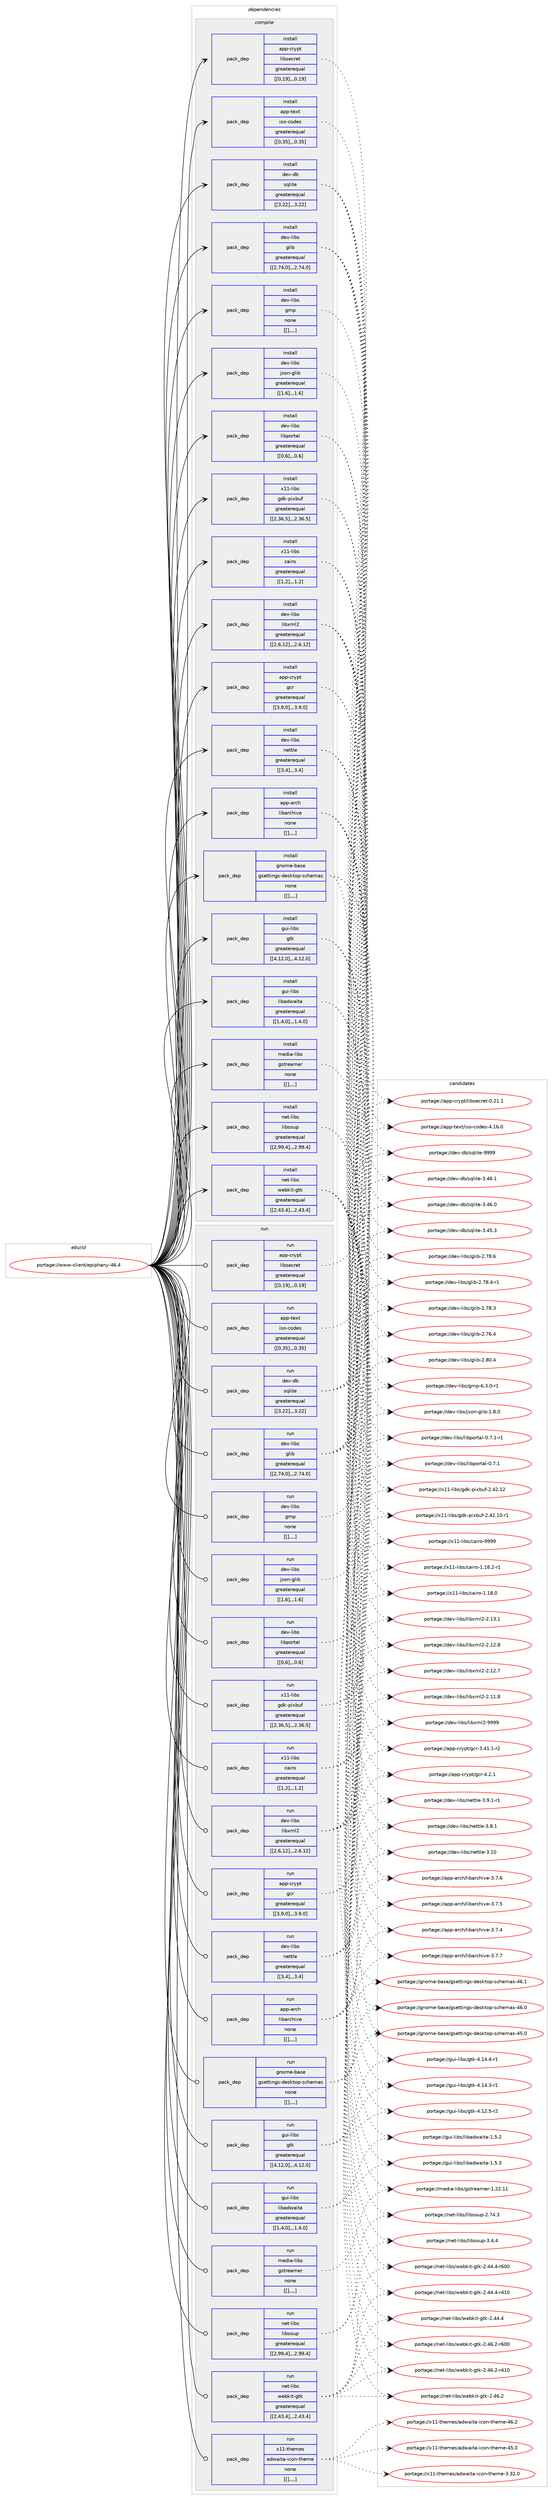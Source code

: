 digraph prolog {

# *************
# Graph options
# *************

newrank=true;
concentrate=true;
compound=true;
graph [rankdir=LR,fontname=Helvetica,fontsize=10,ranksep=1.5];#, ranksep=2.5, nodesep=0.2];
edge  [arrowhead=vee];
node  [fontname=Helvetica,fontsize=10];

# **********
# The ebuild
# **********

subgraph cluster_leftcol {
color=gray;
label=<<i>ebuild</i>>;
id [label="portage://www-client/epiphany-46.4", color=red, width=4, href="../www-client/epiphany-46.4.svg"];
}

# ****************
# The dependencies
# ****************

subgraph cluster_midcol {
color=gray;
label=<<i>dependencies</i>>;
subgraph cluster_compile {
fillcolor="#eeeeee";
style=filled;
label=<<i>compile</i>>;
subgraph pack342302 {
dependency472362 [label=<<TABLE BORDER="0" CELLBORDER="1" CELLSPACING="0" CELLPADDING="4" WIDTH="220"><TR><TD ROWSPAN="6" CELLPADDING="30">pack_dep</TD></TR><TR><TD WIDTH="110">install</TD></TR><TR><TD>app-arch</TD></TR><TR><TD>libarchive</TD></TR><TR><TD>none</TD></TR><TR><TD>[[],,,,]</TD></TR></TABLE>>, shape=none, color=blue];
}
id:e -> dependency472362:w [weight=20,style="solid",arrowhead="vee"];
subgraph pack342355 {
dependency472390 [label=<<TABLE BORDER="0" CELLBORDER="1" CELLSPACING="0" CELLPADDING="4" WIDTH="220"><TR><TD ROWSPAN="6" CELLPADDING="30">pack_dep</TD></TR><TR><TD WIDTH="110">install</TD></TR><TR><TD>app-crypt</TD></TR><TR><TD>gcr</TD></TR><TR><TD>greaterequal</TD></TR><TR><TD>[[3,9,0],,,3.9.0]</TD></TR></TABLE>>, shape=none, color=blue];
}
id:e -> dependency472390:w [weight=20,style="solid",arrowhead="vee"];
subgraph pack342376 {
dependency472412 [label=<<TABLE BORDER="0" CELLBORDER="1" CELLSPACING="0" CELLPADDING="4" WIDTH="220"><TR><TD ROWSPAN="6" CELLPADDING="30">pack_dep</TD></TR><TR><TD WIDTH="110">install</TD></TR><TR><TD>app-crypt</TD></TR><TR><TD>libsecret</TD></TR><TR><TD>greaterequal</TD></TR><TR><TD>[[0,19],,,0.19]</TD></TR></TABLE>>, shape=none, color=blue];
}
id:e -> dependency472412:w [weight=20,style="solid",arrowhead="vee"];
subgraph pack342394 {
dependency472437 [label=<<TABLE BORDER="0" CELLBORDER="1" CELLSPACING="0" CELLPADDING="4" WIDTH="220"><TR><TD ROWSPAN="6" CELLPADDING="30">pack_dep</TD></TR><TR><TD WIDTH="110">install</TD></TR><TR><TD>app-text</TD></TR><TR><TD>iso-codes</TD></TR><TR><TD>greaterequal</TD></TR><TR><TD>[[0,35],,,0.35]</TD></TR></TABLE>>, shape=none, color=blue];
}
id:e -> dependency472437:w [weight=20,style="solid",arrowhead="vee"];
subgraph pack342397 {
dependency472470 [label=<<TABLE BORDER="0" CELLBORDER="1" CELLSPACING="0" CELLPADDING="4" WIDTH="220"><TR><TD ROWSPAN="6" CELLPADDING="30">pack_dep</TD></TR><TR><TD WIDTH="110">install</TD></TR><TR><TD>dev-db</TD></TR><TR><TD>sqlite</TD></TR><TR><TD>greaterequal</TD></TR><TR><TD>[[3,22],,,3.22]</TD></TR></TABLE>>, shape=none, color=blue];
}
id:e -> dependency472470:w [weight=20,style="solid",arrowhead="vee"];
subgraph pack342438 {
dependency472513 [label=<<TABLE BORDER="0" CELLBORDER="1" CELLSPACING="0" CELLPADDING="4" WIDTH="220"><TR><TD ROWSPAN="6" CELLPADDING="30">pack_dep</TD></TR><TR><TD WIDTH="110">install</TD></TR><TR><TD>dev-libs</TD></TR><TR><TD>glib</TD></TR><TR><TD>greaterequal</TD></TR><TR><TD>[[2,74,0],,,2.74.0]</TD></TR></TABLE>>, shape=none, color=blue];
}
id:e -> dependency472513:w [weight=20,style="solid",arrowhead="vee"];
subgraph pack342492 {
dependency472591 [label=<<TABLE BORDER="0" CELLBORDER="1" CELLSPACING="0" CELLPADDING="4" WIDTH="220"><TR><TD ROWSPAN="6" CELLPADDING="30">pack_dep</TD></TR><TR><TD WIDTH="110">install</TD></TR><TR><TD>dev-libs</TD></TR><TR><TD>gmp</TD></TR><TR><TD>none</TD></TR><TR><TD>[[],,,,]</TD></TR></TABLE>>, shape=none, color=blue];
}
id:e -> dependency472591:w [weight=20,style="solid",arrowhead="vee"];
subgraph pack342521 {
dependency472632 [label=<<TABLE BORDER="0" CELLBORDER="1" CELLSPACING="0" CELLPADDING="4" WIDTH="220"><TR><TD ROWSPAN="6" CELLPADDING="30">pack_dep</TD></TR><TR><TD WIDTH="110">install</TD></TR><TR><TD>dev-libs</TD></TR><TR><TD>json-glib</TD></TR><TR><TD>greaterequal</TD></TR><TR><TD>[[1,6],,,1.6]</TD></TR></TABLE>>, shape=none, color=blue];
}
id:e -> dependency472632:w [weight=20,style="solid",arrowhead="vee"];
subgraph pack342598 {
dependency472718 [label=<<TABLE BORDER="0" CELLBORDER="1" CELLSPACING="0" CELLPADDING="4" WIDTH="220"><TR><TD ROWSPAN="6" CELLPADDING="30">pack_dep</TD></TR><TR><TD WIDTH="110">install</TD></TR><TR><TD>dev-libs</TD></TR><TR><TD>libportal</TD></TR><TR><TD>greaterequal</TD></TR><TR><TD>[[0,6],,,0.6]</TD></TR></TABLE>>, shape=none, color=blue];
}
id:e -> dependency472718:w [weight=20,style="solid",arrowhead="vee"];
subgraph pack342601 {
dependency472742 [label=<<TABLE BORDER="0" CELLBORDER="1" CELLSPACING="0" CELLPADDING="4" WIDTH="220"><TR><TD ROWSPAN="6" CELLPADDING="30">pack_dep</TD></TR><TR><TD WIDTH="110">install</TD></TR><TR><TD>dev-libs</TD></TR><TR><TD>libxml2</TD></TR><TR><TD>greaterequal</TD></TR><TR><TD>[[2,6,12],,,2.6.12]</TD></TR></TABLE>>, shape=none, color=blue];
}
id:e -> dependency472742:w [weight=20,style="solid",arrowhead="vee"];
subgraph pack342637 {
dependency472793 [label=<<TABLE BORDER="0" CELLBORDER="1" CELLSPACING="0" CELLPADDING="4" WIDTH="220"><TR><TD ROWSPAN="6" CELLPADDING="30">pack_dep</TD></TR><TR><TD WIDTH="110">install</TD></TR><TR><TD>dev-libs</TD></TR><TR><TD>nettle</TD></TR><TR><TD>greaterequal</TD></TR><TR><TD>[[3,4],,,3.4]</TD></TR></TABLE>>, shape=none, color=blue];
}
id:e -> dependency472793:w [weight=20,style="solid",arrowhead="vee"];
subgraph pack342656 {
dependency472814 [label=<<TABLE BORDER="0" CELLBORDER="1" CELLSPACING="0" CELLPADDING="4" WIDTH="220"><TR><TD ROWSPAN="6" CELLPADDING="30">pack_dep</TD></TR><TR><TD WIDTH="110">install</TD></TR><TR><TD>gnome-base</TD></TR><TR><TD>gsettings-desktop-schemas</TD></TR><TR><TD>none</TD></TR><TR><TD>[[],,,,]</TD></TR></TABLE>>, shape=none, color=blue];
}
id:e -> dependency472814:w [weight=20,style="solid",arrowhead="vee"];
subgraph pack342677 {
dependency472817 [label=<<TABLE BORDER="0" CELLBORDER="1" CELLSPACING="0" CELLPADDING="4" WIDTH="220"><TR><TD ROWSPAN="6" CELLPADDING="30">pack_dep</TD></TR><TR><TD WIDTH="110">install</TD></TR><TR><TD>gui-libs</TD></TR><TR><TD>gtk</TD></TR><TR><TD>greaterequal</TD></TR><TR><TD>[[4,12,0],,,4.12.0]</TD></TR></TABLE>>, shape=none, color=blue];
}
id:e -> dependency472817:w [weight=20,style="solid",arrowhead="vee"];
subgraph pack342740 {
dependency472963 [label=<<TABLE BORDER="0" CELLBORDER="1" CELLSPACING="0" CELLPADDING="4" WIDTH="220"><TR><TD ROWSPAN="6" CELLPADDING="30">pack_dep</TD></TR><TR><TD WIDTH="110">install</TD></TR><TR><TD>gui-libs</TD></TR><TR><TD>libadwaita</TD></TR><TR><TD>greaterequal</TD></TR><TR><TD>[[1,4,0],,,1.4.0]</TD></TR></TABLE>>, shape=none, color=blue];
}
id:e -> dependency472963:w [weight=20,style="solid",arrowhead="vee"];
subgraph pack342780 {
dependency473015 [label=<<TABLE BORDER="0" CELLBORDER="1" CELLSPACING="0" CELLPADDING="4" WIDTH="220"><TR><TD ROWSPAN="6" CELLPADDING="30">pack_dep</TD></TR><TR><TD WIDTH="110">install</TD></TR><TR><TD>media-libs</TD></TR><TR><TD>gstreamer</TD></TR><TR><TD>none</TD></TR><TR><TD>[[],,,,]</TD></TR></TABLE>>, shape=none, color=blue];
}
id:e -> dependency473015:w [weight=20,style="solid",arrowhead="vee"];
subgraph pack342814 {
dependency473041 [label=<<TABLE BORDER="0" CELLBORDER="1" CELLSPACING="0" CELLPADDING="4" WIDTH="220"><TR><TD ROWSPAN="6" CELLPADDING="30">pack_dep</TD></TR><TR><TD WIDTH="110">install</TD></TR><TR><TD>net-libs</TD></TR><TR><TD>libsoup</TD></TR><TR><TD>greaterequal</TD></TR><TR><TD>[[2,99,4],,,2.99.4]</TD></TR></TABLE>>, shape=none, color=blue];
}
id:e -> dependency473041:w [weight=20,style="solid",arrowhead="vee"];
subgraph pack342818 {
dependency473046 [label=<<TABLE BORDER="0" CELLBORDER="1" CELLSPACING="0" CELLPADDING="4" WIDTH="220"><TR><TD ROWSPAN="6" CELLPADDING="30">pack_dep</TD></TR><TR><TD WIDTH="110">install</TD></TR><TR><TD>net-libs</TD></TR><TR><TD>webkit-gtk</TD></TR><TR><TD>greaterequal</TD></TR><TR><TD>[[2,43,4],,,2.43.4]</TD></TR></TABLE>>, shape=none, color=blue];
}
id:e -> dependency473046:w [weight=20,style="solid",arrowhead="vee"];
subgraph pack342820 {
dependency473069 [label=<<TABLE BORDER="0" CELLBORDER="1" CELLSPACING="0" CELLPADDING="4" WIDTH="220"><TR><TD ROWSPAN="6" CELLPADDING="30">pack_dep</TD></TR><TR><TD WIDTH="110">install</TD></TR><TR><TD>x11-libs</TD></TR><TR><TD>cairo</TD></TR><TR><TD>greaterequal</TD></TR><TR><TD>[[1,2],,,1.2]</TD></TR></TABLE>>, shape=none, color=blue];
}
id:e -> dependency473069:w [weight=20,style="solid",arrowhead="vee"];
subgraph pack342839 {
dependency473164 [label=<<TABLE BORDER="0" CELLBORDER="1" CELLSPACING="0" CELLPADDING="4" WIDTH="220"><TR><TD ROWSPAN="6" CELLPADDING="30">pack_dep</TD></TR><TR><TD WIDTH="110">install</TD></TR><TR><TD>x11-libs</TD></TR><TR><TD>gdk-pixbuf</TD></TR><TR><TD>greaterequal</TD></TR><TR><TD>[[2,36,5],,,2.36.5]</TD></TR></TABLE>>, shape=none, color=blue];
}
id:e -> dependency473164:w [weight=20,style="solid",arrowhead="vee"];
}
subgraph cluster_compileandrun {
fillcolor="#eeeeee";
style=filled;
label=<<i>compile and run</i>>;
}
subgraph cluster_run {
fillcolor="#eeeeee";
style=filled;
label=<<i>run</i>>;
subgraph pack342935 {
dependency473218 [label=<<TABLE BORDER="0" CELLBORDER="1" CELLSPACING="0" CELLPADDING="4" WIDTH="220"><TR><TD ROWSPAN="6" CELLPADDING="30">pack_dep</TD></TR><TR><TD WIDTH="110">run</TD></TR><TR><TD>app-arch</TD></TR><TR><TD>libarchive</TD></TR><TR><TD>none</TD></TR><TR><TD>[[],,,,]</TD></TR></TABLE>>, shape=none, color=blue];
}
id:e -> dependency473218:w [weight=20,style="solid",arrowhead="odot"];
subgraph pack342958 {
dependency473335 [label=<<TABLE BORDER="0" CELLBORDER="1" CELLSPACING="0" CELLPADDING="4" WIDTH="220"><TR><TD ROWSPAN="6" CELLPADDING="30">pack_dep</TD></TR><TR><TD WIDTH="110">run</TD></TR><TR><TD>app-crypt</TD></TR><TR><TD>gcr</TD></TR><TR><TD>greaterequal</TD></TR><TR><TD>[[3,9,0],,,3.9.0]</TD></TR></TABLE>>, shape=none, color=blue];
}
id:e -> dependency473335:w [weight=20,style="solid",arrowhead="odot"];
subgraph pack343046 {
dependency473385 [label=<<TABLE BORDER="0" CELLBORDER="1" CELLSPACING="0" CELLPADDING="4" WIDTH="220"><TR><TD ROWSPAN="6" CELLPADDING="30">pack_dep</TD></TR><TR><TD WIDTH="110">run</TD></TR><TR><TD>app-crypt</TD></TR><TR><TD>libsecret</TD></TR><TR><TD>greaterequal</TD></TR><TR><TD>[[0,19],,,0.19]</TD></TR></TABLE>>, shape=none, color=blue];
}
id:e -> dependency473385:w [weight=20,style="solid",arrowhead="odot"];
subgraph pack343064 {
dependency473428 [label=<<TABLE BORDER="0" CELLBORDER="1" CELLSPACING="0" CELLPADDING="4" WIDTH="220"><TR><TD ROWSPAN="6" CELLPADDING="30">pack_dep</TD></TR><TR><TD WIDTH="110">run</TD></TR><TR><TD>app-text</TD></TR><TR><TD>iso-codes</TD></TR><TR><TD>greaterequal</TD></TR><TR><TD>[[0,35],,,0.35]</TD></TR></TABLE>>, shape=none, color=blue];
}
id:e -> dependency473428:w [weight=20,style="solid",arrowhead="odot"];
subgraph pack343102 {
dependency473452 [label=<<TABLE BORDER="0" CELLBORDER="1" CELLSPACING="0" CELLPADDING="4" WIDTH="220"><TR><TD ROWSPAN="6" CELLPADDING="30">pack_dep</TD></TR><TR><TD WIDTH="110">run</TD></TR><TR><TD>dev-db</TD></TR><TR><TD>sqlite</TD></TR><TR><TD>greaterequal</TD></TR><TR><TD>[[3,22],,,3.22]</TD></TR></TABLE>>, shape=none, color=blue];
}
id:e -> dependency473452:w [weight=20,style="solid",arrowhead="odot"];
subgraph pack343117 {
dependency473481 [label=<<TABLE BORDER="0" CELLBORDER="1" CELLSPACING="0" CELLPADDING="4" WIDTH="220"><TR><TD ROWSPAN="6" CELLPADDING="30">pack_dep</TD></TR><TR><TD WIDTH="110">run</TD></TR><TR><TD>dev-libs</TD></TR><TR><TD>glib</TD></TR><TR><TD>greaterequal</TD></TR><TR><TD>[[2,74,0],,,2.74.0]</TD></TR></TABLE>>, shape=none, color=blue];
}
id:e -> dependency473481:w [weight=20,style="solid",arrowhead="odot"];
subgraph pack343139 {
dependency473529 [label=<<TABLE BORDER="0" CELLBORDER="1" CELLSPACING="0" CELLPADDING="4" WIDTH="220"><TR><TD ROWSPAN="6" CELLPADDING="30">pack_dep</TD></TR><TR><TD WIDTH="110">run</TD></TR><TR><TD>dev-libs</TD></TR><TR><TD>gmp</TD></TR><TR><TD>none</TD></TR><TR><TD>[[],,,,]</TD></TR></TABLE>>, shape=none, color=blue];
}
id:e -> dependency473529:w [weight=20,style="solid",arrowhead="odot"];
subgraph pack343173 {
dependency473570 [label=<<TABLE BORDER="0" CELLBORDER="1" CELLSPACING="0" CELLPADDING="4" WIDTH="220"><TR><TD ROWSPAN="6" CELLPADDING="30">pack_dep</TD></TR><TR><TD WIDTH="110">run</TD></TR><TR><TD>dev-libs</TD></TR><TR><TD>json-glib</TD></TR><TR><TD>greaterequal</TD></TR><TR><TD>[[1,6],,,1.6]</TD></TR></TABLE>>, shape=none, color=blue];
}
id:e -> dependency473570:w [weight=20,style="solid",arrowhead="odot"];
subgraph pack343196 {
dependency473577 [label=<<TABLE BORDER="0" CELLBORDER="1" CELLSPACING="0" CELLPADDING="4" WIDTH="220"><TR><TD ROWSPAN="6" CELLPADDING="30">pack_dep</TD></TR><TR><TD WIDTH="110">run</TD></TR><TR><TD>dev-libs</TD></TR><TR><TD>libportal</TD></TR><TR><TD>greaterequal</TD></TR><TR><TD>[[0,6],,,0.6]</TD></TR></TABLE>>, shape=none, color=blue];
}
id:e -> dependency473577:w [weight=20,style="solid",arrowhead="odot"];
subgraph pack343214 {
dependency473640 [label=<<TABLE BORDER="0" CELLBORDER="1" CELLSPACING="0" CELLPADDING="4" WIDTH="220"><TR><TD ROWSPAN="6" CELLPADDING="30">pack_dep</TD></TR><TR><TD WIDTH="110">run</TD></TR><TR><TD>dev-libs</TD></TR><TR><TD>libxml2</TD></TR><TR><TD>greaterequal</TD></TR><TR><TD>[[2,6,12],,,2.6.12]</TD></TR></TABLE>>, shape=none, color=blue];
}
id:e -> dependency473640:w [weight=20,style="solid",arrowhead="odot"];
subgraph pack343251 {
dependency473697 [label=<<TABLE BORDER="0" CELLBORDER="1" CELLSPACING="0" CELLPADDING="4" WIDTH="220"><TR><TD ROWSPAN="6" CELLPADDING="30">pack_dep</TD></TR><TR><TD WIDTH="110">run</TD></TR><TR><TD>dev-libs</TD></TR><TR><TD>nettle</TD></TR><TR><TD>greaterequal</TD></TR><TR><TD>[[3,4],,,3.4]</TD></TR></TABLE>>, shape=none, color=blue];
}
id:e -> dependency473697:w [weight=20,style="solid",arrowhead="odot"];
subgraph pack343297 {
dependency473759 [label=<<TABLE BORDER="0" CELLBORDER="1" CELLSPACING="0" CELLPADDING="4" WIDTH="220"><TR><TD ROWSPAN="6" CELLPADDING="30">pack_dep</TD></TR><TR><TD WIDTH="110">run</TD></TR><TR><TD>gnome-base</TD></TR><TR><TD>gsettings-desktop-schemas</TD></TR><TR><TD>none</TD></TR><TR><TD>[[],,,,]</TD></TR></TABLE>>, shape=none, color=blue];
}
id:e -> dependency473759:w [weight=20,style="solid",arrowhead="odot"];
subgraph pack343344 {
dependency473783 [label=<<TABLE BORDER="0" CELLBORDER="1" CELLSPACING="0" CELLPADDING="4" WIDTH="220"><TR><TD ROWSPAN="6" CELLPADDING="30">pack_dep</TD></TR><TR><TD WIDTH="110">run</TD></TR><TR><TD>gui-libs</TD></TR><TR><TD>gtk</TD></TR><TR><TD>greaterequal</TD></TR><TR><TD>[[4,12,0],,,4.12.0]</TD></TR></TABLE>>, shape=none, color=blue];
}
id:e -> dependency473783:w [weight=20,style="solid",arrowhead="odot"];
subgraph pack343392 {
dependency473855 [label=<<TABLE BORDER="0" CELLBORDER="1" CELLSPACING="0" CELLPADDING="4" WIDTH="220"><TR><TD ROWSPAN="6" CELLPADDING="30">pack_dep</TD></TR><TR><TD WIDTH="110">run</TD></TR><TR><TD>gui-libs</TD></TR><TR><TD>libadwaita</TD></TR><TR><TD>greaterequal</TD></TR><TR><TD>[[1,4,0],,,1.4.0]</TD></TR></TABLE>>, shape=none, color=blue];
}
id:e -> dependency473855:w [weight=20,style="solid",arrowhead="odot"];
subgraph pack343502 {
dependency474004 [label=<<TABLE BORDER="0" CELLBORDER="1" CELLSPACING="0" CELLPADDING="4" WIDTH="220"><TR><TD ROWSPAN="6" CELLPADDING="30">pack_dep</TD></TR><TR><TD WIDTH="110">run</TD></TR><TR><TD>media-libs</TD></TR><TR><TD>gstreamer</TD></TR><TR><TD>none</TD></TR><TR><TD>[[],,,,]</TD></TR></TABLE>>, shape=none, color=blue];
}
id:e -> dependency474004:w [weight=20,style="solid",arrowhead="odot"];
subgraph pack343533 {
dependency474028 [label=<<TABLE BORDER="0" CELLBORDER="1" CELLSPACING="0" CELLPADDING="4" WIDTH="220"><TR><TD ROWSPAN="6" CELLPADDING="30">pack_dep</TD></TR><TR><TD WIDTH="110">run</TD></TR><TR><TD>net-libs</TD></TR><TR><TD>libsoup</TD></TR><TR><TD>greaterequal</TD></TR><TR><TD>[[2,99,4],,,2.99.4]</TD></TR></TABLE>>, shape=none, color=blue];
}
id:e -> dependency474028:w [weight=20,style="solid",arrowhead="odot"];
subgraph pack343553 {
dependency474093 [label=<<TABLE BORDER="0" CELLBORDER="1" CELLSPACING="0" CELLPADDING="4" WIDTH="220"><TR><TD ROWSPAN="6" CELLPADDING="30">pack_dep</TD></TR><TR><TD WIDTH="110">run</TD></TR><TR><TD>net-libs</TD></TR><TR><TD>webkit-gtk</TD></TR><TR><TD>greaterequal</TD></TR><TR><TD>[[2,43,4],,,2.43.4]</TD></TR></TABLE>>, shape=none, color=blue];
}
id:e -> dependency474093:w [weight=20,style="solid",arrowhead="odot"];
subgraph pack343619 {
dependency474177 [label=<<TABLE BORDER="0" CELLBORDER="1" CELLSPACING="0" CELLPADDING="4" WIDTH="220"><TR><TD ROWSPAN="6" CELLPADDING="30">pack_dep</TD></TR><TR><TD WIDTH="110">run</TD></TR><TR><TD>x11-libs</TD></TR><TR><TD>cairo</TD></TR><TR><TD>greaterequal</TD></TR><TR><TD>[[1,2],,,1.2]</TD></TR></TABLE>>, shape=none, color=blue];
}
id:e -> dependency474177:w [weight=20,style="solid",arrowhead="odot"];
subgraph pack343654 {
dependency474224 [label=<<TABLE BORDER="0" CELLBORDER="1" CELLSPACING="0" CELLPADDING="4" WIDTH="220"><TR><TD ROWSPAN="6" CELLPADDING="30">pack_dep</TD></TR><TR><TD WIDTH="110">run</TD></TR><TR><TD>x11-libs</TD></TR><TR><TD>gdk-pixbuf</TD></TR><TR><TD>greaterequal</TD></TR><TR><TD>[[2,36,5],,,2.36.5]</TD></TR></TABLE>>, shape=none, color=blue];
}
id:e -> dependency474224:w [weight=20,style="solid",arrowhead="odot"];
subgraph pack343675 {
dependency474308 [label=<<TABLE BORDER="0" CELLBORDER="1" CELLSPACING="0" CELLPADDING="4" WIDTH="220"><TR><TD ROWSPAN="6" CELLPADDING="30">pack_dep</TD></TR><TR><TD WIDTH="110">run</TD></TR><TR><TD>x11-themes</TD></TR><TR><TD>adwaita-icon-theme</TD></TR><TR><TD>none</TD></TR><TR><TD>[[],,,,]</TD></TR></TABLE>>, shape=none, color=blue];
}
id:e -> dependency474308:w [weight=20,style="solid",arrowhead="odot"];
}
}

# **************
# The candidates
# **************

subgraph cluster_choices {
rank=same;
color=gray;
label=<<i>candidates</i>>;

subgraph choice342570 {
color=black;
nodesep=1;
choice9711211245971149910447108105989711499104105118101455146554655 [label="portage://app-arch/libarchive-3.7.7", color=red, width=4,href="../app-arch/libarchive-3.7.7.svg"];
choice9711211245971149910447108105989711499104105118101455146554654 [label="portage://app-arch/libarchive-3.7.6", color=red, width=4,href="../app-arch/libarchive-3.7.6.svg"];
choice9711211245971149910447108105989711499104105118101455146554653 [label="portage://app-arch/libarchive-3.7.5", color=red, width=4,href="../app-arch/libarchive-3.7.5.svg"];
choice9711211245971149910447108105989711499104105118101455146554652 [label="portage://app-arch/libarchive-3.7.4", color=red, width=4,href="../app-arch/libarchive-3.7.4.svg"];
dependency472362:e -> choice9711211245971149910447108105989711499104105118101455146554655:w [style=dotted,weight="100"];
dependency472362:e -> choice9711211245971149910447108105989711499104105118101455146554654:w [style=dotted,weight="100"];
dependency472362:e -> choice9711211245971149910447108105989711499104105118101455146554653:w [style=dotted,weight="100"];
dependency472362:e -> choice9711211245971149910447108105989711499104105118101455146554652:w [style=dotted,weight="100"];
}
subgraph choice342576 {
color=black;
nodesep=1;
choice9711211245991141211121164710399114455246504649 [label="portage://app-crypt/gcr-4.2.1", color=red, width=4,href="../app-crypt/gcr-4.2.1.svg"];
choice9711211245991141211121164710399114455146524946494511450 [label="portage://app-crypt/gcr-3.41.1-r2", color=red, width=4,href="../app-crypt/gcr-3.41.1-r2.svg"];
dependency472390:e -> choice9711211245991141211121164710399114455246504649:w [style=dotted,weight="100"];
dependency472390:e -> choice9711211245991141211121164710399114455146524946494511450:w [style=dotted,weight="100"];
}
subgraph choice342578 {
color=black;
nodesep=1;
choice97112112459911412111211647108105981151019911410111645484650494649 [label="portage://app-crypt/libsecret-0.21.1", color=red, width=4,href="../app-crypt/libsecret-0.21.1.svg"];
dependency472412:e -> choice97112112459911412111211647108105981151019911410111645484650494649:w [style=dotted,weight="100"];
}
subgraph choice342579 {
color=black;
nodesep=1;
choice971121124511610112011647105115111459911110010111545524649544648 [label="portage://app-text/iso-codes-4.16.0", color=red, width=4,href="../app-text/iso-codes-4.16.0.svg"];
dependency472437:e -> choice971121124511610112011647105115111459911110010111545524649544648:w [style=dotted,weight="100"];
}
subgraph choice342590 {
color=black;
nodesep=1;
choice1001011184510098471151131081051161014557575757 [label="portage://dev-db/sqlite-9999", color=red, width=4,href="../dev-db/sqlite-9999.svg"];
choice10010111845100984711511310810511610145514652544649 [label="portage://dev-db/sqlite-3.46.1", color=red, width=4,href="../dev-db/sqlite-3.46.1.svg"];
choice10010111845100984711511310810511610145514652544648 [label="portage://dev-db/sqlite-3.46.0", color=red, width=4,href="../dev-db/sqlite-3.46.0.svg"];
choice10010111845100984711511310810511610145514652534651 [label="portage://dev-db/sqlite-3.45.3", color=red, width=4,href="../dev-db/sqlite-3.45.3.svg"];
dependency472470:e -> choice1001011184510098471151131081051161014557575757:w [style=dotted,weight="100"];
dependency472470:e -> choice10010111845100984711511310810511610145514652544649:w [style=dotted,weight="100"];
dependency472470:e -> choice10010111845100984711511310810511610145514652544648:w [style=dotted,weight="100"];
dependency472470:e -> choice10010111845100984711511310810511610145514652534651:w [style=dotted,weight="100"];
}
subgraph choice342601 {
color=black;
nodesep=1;
choice1001011184510810598115471031081059845504656484652 [label="portage://dev-libs/glib-2.80.4", color=red, width=4,href="../dev-libs/glib-2.80.4.svg"];
choice1001011184510810598115471031081059845504655564654 [label="portage://dev-libs/glib-2.78.6", color=red, width=4,href="../dev-libs/glib-2.78.6.svg"];
choice10010111845108105981154710310810598455046555646524511449 [label="portage://dev-libs/glib-2.78.4-r1", color=red, width=4,href="../dev-libs/glib-2.78.4-r1.svg"];
choice1001011184510810598115471031081059845504655564651 [label="portage://dev-libs/glib-2.78.3", color=red, width=4,href="../dev-libs/glib-2.78.3.svg"];
choice1001011184510810598115471031081059845504655544652 [label="portage://dev-libs/glib-2.76.4", color=red, width=4,href="../dev-libs/glib-2.76.4.svg"];
dependency472513:e -> choice1001011184510810598115471031081059845504656484652:w [style=dotted,weight="100"];
dependency472513:e -> choice1001011184510810598115471031081059845504655564654:w [style=dotted,weight="100"];
dependency472513:e -> choice10010111845108105981154710310810598455046555646524511449:w [style=dotted,weight="100"];
dependency472513:e -> choice1001011184510810598115471031081059845504655564651:w [style=dotted,weight="100"];
dependency472513:e -> choice1001011184510810598115471031081059845504655544652:w [style=dotted,weight="100"];
}
subgraph choice342659 {
color=black;
nodesep=1;
choice1001011184510810598115471031091124554465146484511449 [label="portage://dev-libs/gmp-6.3.0-r1", color=red, width=4,href="../dev-libs/gmp-6.3.0-r1.svg"];
dependency472591:e -> choice1001011184510810598115471031091124554465146484511449:w [style=dotted,weight="100"];
}
subgraph choice342661 {
color=black;
nodesep=1;
choice1001011184510810598115471061151111104510310810598454946564648 [label="portage://dev-libs/json-glib-1.8.0", color=red, width=4,href="../dev-libs/json-glib-1.8.0.svg"];
dependency472632:e -> choice1001011184510810598115471061151111104510310810598454946564648:w [style=dotted,weight="100"];
}
subgraph choice342662 {
color=black;
nodesep=1;
choice10010111845108105981154710810598112111114116971084548465546494511449 [label="portage://dev-libs/libportal-0.7.1-r1", color=red, width=4,href="../dev-libs/libportal-0.7.1-r1.svg"];
choice1001011184510810598115471081059811211111411697108454846554649 [label="portage://dev-libs/libportal-0.7.1", color=red, width=4,href="../dev-libs/libportal-0.7.1.svg"];
dependency472718:e -> choice10010111845108105981154710810598112111114116971084548465546494511449:w [style=dotted,weight="100"];
dependency472718:e -> choice1001011184510810598115471081059811211111411697108454846554649:w [style=dotted,weight="100"];
}
subgraph choice342664 {
color=black;
nodesep=1;
choice10010111845108105981154710810598120109108504557575757 [label="portage://dev-libs/libxml2-9999", color=red, width=4,href="../dev-libs/libxml2-9999.svg"];
choice100101118451081059811547108105981201091085045504649514649 [label="portage://dev-libs/libxml2-2.13.1", color=red, width=4,href="../dev-libs/libxml2-2.13.1.svg"];
choice100101118451081059811547108105981201091085045504649504656 [label="portage://dev-libs/libxml2-2.12.8", color=red, width=4,href="../dev-libs/libxml2-2.12.8.svg"];
choice100101118451081059811547108105981201091085045504649504655 [label="portage://dev-libs/libxml2-2.12.7", color=red, width=4,href="../dev-libs/libxml2-2.12.7.svg"];
choice100101118451081059811547108105981201091085045504649494656 [label="portage://dev-libs/libxml2-2.11.8", color=red, width=4,href="../dev-libs/libxml2-2.11.8.svg"];
dependency472742:e -> choice10010111845108105981154710810598120109108504557575757:w [style=dotted,weight="100"];
dependency472742:e -> choice100101118451081059811547108105981201091085045504649514649:w [style=dotted,weight="100"];
dependency472742:e -> choice100101118451081059811547108105981201091085045504649504656:w [style=dotted,weight="100"];
dependency472742:e -> choice100101118451081059811547108105981201091085045504649504655:w [style=dotted,weight="100"];
dependency472742:e -> choice100101118451081059811547108105981201091085045504649494656:w [style=dotted,weight="100"];
}
subgraph choice342670 {
color=black;
nodesep=1;
choice1001011184510810598115471101011161161081014551464948 [label="portage://dev-libs/nettle-3.10", color=red, width=4,href="../dev-libs/nettle-3.10.svg"];
choice1001011184510810598115471101011161161081014551465746494511449 [label="portage://dev-libs/nettle-3.9.1-r1", color=red, width=4,href="../dev-libs/nettle-3.9.1-r1.svg"];
choice100101118451081059811547110101116116108101455146564649 [label="portage://dev-libs/nettle-3.8.1", color=red, width=4,href="../dev-libs/nettle-3.8.1.svg"];
dependency472793:e -> choice1001011184510810598115471101011161161081014551464948:w [style=dotted,weight="100"];
dependency472793:e -> choice1001011184510810598115471101011161161081014551465746494511449:w [style=dotted,weight="100"];
dependency472793:e -> choice100101118451081059811547110101116116108101455146564649:w [style=dotted,weight="100"];
}
subgraph choice342700 {
color=black;
nodesep=1;
choice10311011110910145989711510147103115101116116105110103115451001011151071161111124511599104101109971154552544649 [label="portage://gnome-base/gsettings-desktop-schemas-46.1", color=red, width=4,href="../gnome-base/gsettings-desktop-schemas-46.1.svg"];
choice10311011110910145989711510147103115101116116105110103115451001011151071161111124511599104101109971154552544648 [label="portage://gnome-base/gsettings-desktop-schemas-46.0", color=red, width=4,href="../gnome-base/gsettings-desktop-schemas-46.0.svg"];
choice10311011110910145989711510147103115101116116105110103115451001011151071161111124511599104101109971154552534648 [label="portage://gnome-base/gsettings-desktop-schemas-45.0", color=red, width=4,href="../gnome-base/gsettings-desktop-schemas-45.0.svg"];
dependency472814:e -> choice10311011110910145989711510147103115101116116105110103115451001011151071161111124511599104101109971154552544649:w [style=dotted,weight="100"];
dependency472814:e -> choice10311011110910145989711510147103115101116116105110103115451001011151071161111124511599104101109971154552544648:w [style=dotted,weight="100"];
dependency472814:e -> choice10311011110910145989711510147103115101116116105110103115451001011151071161111124511599104101109971154552534648:w [style=dotted,weight="100"];
}
subgraph choice342737 {
color=black;
nodesep=1;
choice103117105451081059811547103116107455246495246524511449 [label="portage://gui-libs/gtk-4.14.4-r1", color=red, width=4,href="../gui-libs/gtk-4.14.4-r1.svg"];
choice103117105451081059811547103116107455246495246514511449 [label="portage://gui-libs/gtk-4.14.3-r1", color=red, width=4,href="../gui-libs/gtk-4.14.3-r1.svg"];
choice103117105451081059811547103116107455246495046534511450 [label="portage://gui-libs/gtk-4.12.5-r2", color=red, width=4,href="../gui-libs/gtk-4.12.5-r2.svg"];
dependency472817:e -> choice103117105451081059811547103116107455246495246524511449:w [style=dotted,weight="100"];
dependency472817:e -> choice103117105451081059811547103116107455246495246514511449:w [style=dotted,weight="100"];
dependency472817:e -> choice103117105451081059811547103116107455246495046534511450:w [style=dotted,weight="100"];
}
subgraph choice342758 {
color=black;
nodesep=1;
choice10311710545108105981154710810598971001199710511697454946534651 [label="portage://gui-libs/libadwaita-1.5.3", color=red, width=4,href="../gui-libs/libadwaita-1.5.3.svg"];
choice10311710545108105981154710810598971001199710511697454946534650 [label="portage://gui-libs/libadwaita-1.5.2", color=red, width=4,href="../gui-libs/libadwaita-1.5.2.svg"];
dependency472963:e -> choice10311710545108105981154710810598971001199710511697454946534651:w [style=dotted,weight="100"];
dependency472963:e -> choice10311710545108105981154710810598971001199710511697454946534650:w [style=dotted,weight="100"];
}
subgraph choice342773 {
color=black;
nodesep=1;
choice10910110010597451081059811547103115116114101971091011144549465050464949 [label="portage://media-libs/gstreamer-1.22.11", color=red, width=4,href="../media-libs/gstreamer-1.22.11.svg"];
dependency473015:e -> choice10910110010597451081059811547103115116114101971091011144549465050464949:w [style=dotted,weight="100"];
}
subgraph choice342785 {
color=black;
nodesep=1;
choice11010111645108105981154710810598115111117112455146524652 [label="portage://net-libs/libsoup-3.4.4", color=red, width=4,href="../net-libs/libsoup-3.4.4.svg"];
choice1101011164510810598115471081059811511111711245504655524651 [label="portage://net-libs/libsoup-2.74.3", color=red, width=4,href="../net-libs/libsoup-2.74.3.svg"];
dependency473041:e -> choice11010111645108105981154710810598115111117112455146524652:w [style=dotted,weight="100"];
dependency473041:e -> choice1101011164510810598115471081059811511111711245504655524651:w [style=dotted,weight="100"];
}
subgraph choice342788 {
color=black;
nodesep=1;
choice11010111645108105981154711910198107105116451031161074550465254465045114544848 [label="portage://net-libs/webkit-gtk-2.46.2-r600", color=red, width=4,href="../net-libs/webkit-gtk-2.46.2-r600.svg"];
choice11010111645108105981154711910198107105116451031161074550465254465045114524948 [label="portage://net-libs/webkit-gtk-2.46.2-r410", color=red, width=4,href="../net-libs/webkit-gtk-2.46.2-r410.svg"];
choice110101116451081059811547119101981071051164510311610745504652544650 [label="portage://net-libs/webkit-gtk-2.46.2", color=red, width=4,href="../net-libs/webkit-gtk-2.46.2.svg"];
choice11010111645108105981154711910198107105116451031161074550465252465245114544848 [label="portage://net-libs/webkit-gtk-2.44.4-r600", color=red, width=4,href="../net-libs/webkit-gtk-2.44.4-r600.svg"];
choice11010111645108105981154711910198107105116451031161074550465252465245114524948 [label="portage://net-libs/webkit-gtk-2.44.4-r410", color=red, width=4,href="../net-libs/webkit-gtk-2.44.4-r410.svg"];
choice110101116451081059811547119101981071051164510311610745504652524652 [label="portage://net-libs/webkit-gtk-2.44.4", color=red, width=4,href="../net-libs/webkit-gtk-2.44.4.svg"];
dependency473046:e -> choice11010111645108105981154711910198107105116451031161074550465254465045114544848:w [style=dotted,weight="100"];
dependency473046:e -> choice11010111645108105981154711910198107105116451031161074550465254465045114524948:w [style=dotted,weight="100"];
dependency473046:e -> choice110101116451081059811547119101981071051164510311610745504652544650:w [style=dotted,weight="100"];
dependency473046:e -> choice11010111645108105981154711910198107105116451031161074550465252465245114544848:w [style=dotted,weight="100"];
dependency473046:e -> choice11010111645108105981154711910198107105116451031161074550465252465245114524948:w [style=dotted,weight="100"];
dependency473046:e -> choice110101116451081059811547119101981071051164510311610745504652524652:w [style=dotted,weight="100"];
}
subgraph choice342824 {
color=black;
nodesep=1;
choice120494945108105981154799971051141114557575757 [label="portage://x11-libs/cairo-9999", color=red, width=4,href="../x11-libs/cairo-9999.svg"];
choice12049494510810598115479997105114111454946495646504511449 [label="portage://x11-libs/cairo-1.18.2-r1", color=red, width=4,href="../x11-libs/cairo-1.18.2-r1.svg"];
choice1204949451081059811547999710511411145494649564648 [label="portage://x11-libs/cairo-1.18.0", color=red, width=4,href="../x11-libs/cairo-1.18.0.svg"];
dependency473069:e -> choice120494945108105981154799971051141114557575757:w [style=dotted,weight="100"];
dependency473069:e -> choice12049494510810598115479997105114111454946495646504511449:w [style=dotted,weight="100"];
dependency473069:e -> choice1204949451081059811547999710511411145494649564648:w [style=dotted,weight="100"];
}
subgraph choice342840 {
color=black;
nodesep=1;
choice120494945108105981154710310010745112105120981171024550465250464950 [label="portage://x11-libs/gdk-pixbuf-2.42.12", color=red, width=4,href="../x11-libs/gdk-pixbuf-2.42.12.svg"];
choice1204949451081059811547103100107451121051209811710245504652504649484511449 [label="portage://x11-libs/gdk-pixbuf-2.42.10-r1", color=red, width=4,href="../x11-libs/gdk-pixbuf-2.42.10-r1.svg"];
dependency473164:e -> choice120494945108105981154710310010745112105120981171024550465250464950:w [style=dotted,weight="100"];
dependency473164:e -> choice1204949451081059811547103100107451121051209811710245504652504649484511449:w [style=dotted,weight="100"];
}
subgraph choice342846 {
color=black;
nodesep=1;
choice9711211245971149910447108105989711499104105118101455146554655 [label="portage://app-arch/libarchive-3.7.7", color=red, width=4,href="../app-arch/libarchive-3.7.7.svg"];
choice9711211245971149910447108105989711499104105118101455146554654 [label="portage://app-arch/libarchive-3.7.6", color=red, width=4,href="../app-arch/libarchive-3.7.6.svg"];
choice9711211245971149910447108105989711499104105118101455146554653 [label="portage://app-arch/libarchive-3.7.5", color=red, width=4,href="../app-arch/libarchive-3.7.5.svg"];
choice9711211245971149910447108105989711499104105118101455146554652 [label="portage://app-arch/libarchive-3.7.4", color=red, width=4,href="../app-arch/libarchive-3.7.4.svg"];
dependency473218:e -> choice9711211245971149910447108105989711499104105118101455146554655:w [style=dotted,weight="100"];
dependency473218:e -> choice9711211245971149910447108105989711499104105118101455146554654:w [style=dotted,weight="100"];
dependency473218:e -> choice9711211245971149910447108105989711499104105118101455146554653:w [style=dotted,weight="100"];
dependency473218:e -> choice9711211245971149910447108105989711499104105118101455146554652:w [style=dotted,weight="100"];
}
subgraph choice342901 {
color=black;
nodesep=1;
choice9711211245991141211121164710399114455246504649 [label="portage://app-crypt/gcr-4.2.1", color=red, width=4,href="../app-crypt/gcr-4.2.1.svg"];
choice9711211245991141211121164710399114455146524946494511450 [label="portage://app-crypt/gcr-3.41.1-r2", color=red, width=4,href="../app-crypt/gcr-3.41.1-r2.svg"];
dependency473335:e -> choice9711211245991141211121164710399114455246504649:w [style=dotted,weight="100"];
dependency473335:e -> choice9711211245991141211121164710399114455146524946494511450:w [style=dotted,weight="100"];
}
subgraph choice342904 {
color=black;
nodesep=1;
choice97112112459911412111211647108105981151019911410111645484650494649 [label="portage://app-crypt/libsecret-0.21.1", color=red, width=4,href="../app-crypt/libsecret-0.21.1.svg"];
dependency473385:e -> choice97112112459911412111211647108105981151019911410111645484650494649:w [style=dotted,weight="100"];
}
subgraph choice342946 {
color=black;
nodesep=1;
choice971121124511610112011647105115111459911110010111545524649544648 [label="portage://app-text/iso-codes-4.16.0", color=red, width=4,href="../app-text/iso-codes-4.16.0.svg"];
dependency473428:e -> choice971121124511610112011647105115111459911110010111545524649544648:w [style=dotted,weight="100"];
}
subgraph choice342948 {
color=black;
nodesep=1;
choice1001011184510098471151131081051161014557575757 [label="portage://dev-db/sqlite-9999", color=red, width=4,href="../dev-db/sqlite-9999.svg"];
choice10010111845100984711511310810511610145514652544649 [label="portage://dev-db/sqlite-3.46.1", color=red, width=4,href="../dev-db/sqlite-3.46.1.svg"];
choice10010111845100984711511310810511610145514652544648 [label="portage://dev-db/sqlite-3.46.0", color=red, width=4,href="../dev-db/sqlite-3.46.0.svg"];
choice10010111845100984711511310810511610145514652534651 [label="portage://dev-db/sqlite-3.45.3", color=red, width=4,href="../dev-db/sqlite-3.45.3.svg"];
dependency473452:e -> choice1001011184510098471151131081051161014557575757:w [style=dotted,weight="100"];
dependency473452:e -> choice10010111845100984711511310810511610145514652544649:w [style=dotted,weight="100"];
dependency473452:e -> choice10010111845100984711511310810511610145514652544648:w [style=dotted,weight="100"];
dependency473452:e -> choice10010111845100984711511310810511610145514652534651:w [style=dotted,weight="100"];
}
subgraph choice342967 {
color=black;
nodesep=1;
choice1001011184510810598115471031081059845504656484652 [label="portage://dev-libs/glib-2.80.4", color=red, width=4,href="../dev-libs/glib-2.80.4.svg"];
choice1001011184510810598115471031081059845504655564654 [label="portage://dev-libs/glib-2.78.6", color=red, width=4,href="../dev-libs/glib-2.78.6.svg"];
choice10010111845108105981154710310810598455046555646524511449 [label="portage://dev-libs/glib-2.78.4-r1", color=red, width=4,href="../dev-libs/glib-2.78.4-r1.svg"];
choice1001011184510810598115471031081059845504655564651 [label="portage://dev-libs/glib-2.78.3", color=red, width=4,href="../dev-libs/glib-2.78.3.svg"];
choice1001011184510810598115471031081059845504655544652 [label="portage://dev-libs/glib-2.76.4", color=red, width=4,href="../dev-libs/glib-2.76.4.svg"];
dependency473481:e -> choice1001011184510810598115471031081059845504656484652:w [style=dotted,weight="100"];
dependency473481:e -> choice1001011184510810598115471031081059845504655564654:w [style=dotted,weight="100"];
dependency473481:e -> choice10010111845108105981154710310810598455046555646524511449:w [style=dotted,weight="100"];
dependency473481:e -> choice1001011184510810598115471031081059845504655564651:w [style=dotted,weight="100"];
dependency473481:e -> choice1001011184510810598115471031081059845504655544652:w [style=dotted,weight="100"];
}
subgraph choice342985 {
color=black;
nodesep=1;
choice1001011184510810598115471031091124554465146484511449 [label="portage://dev-libs/gmp-6.3.0-r1", color=red, width=4,href="../dev-libs/gmp-6.3.0-r1.svg"];
dependency473529:e -> choice1001011184510810598115471031091124554465146484511449:w [style=dotted,weight="100"];
}
subgraph choice342986 {
color=black;
nodesep=1;
choice1001011184510810598115471061151111104510310810598454946564648 [label="portage://dev-libs/json-glib-1.8.0", color=red, width=4,href="../dev-libs/json-glib-1.8.0.svg"];
dependency473570:e -> choice1001011184510810598115471061151111104510310810598454946564648:w [style=dotted,weight="100"];
}
subgraph choice343011 {
color=black;
nodesep=1;
choice10010111845108105981154710810598112111114116971084548465546494511449 [label="portage://dev-libs/libportal-0.7.1-r1", color=red, width=4,href="../dev-libs/libportal-0.7.1-r1.svg"];
choice1001011184510810598115471081059811211111411697108454846554649 [label="portage://dev-libs/libportal-0.7.1", color=red, width=4,href="../dev-libs/libportal-0.7.1.svg"];
dependency473577:e -> choice10010111845108105981154710810598112111114116971084548465546494511449:w [style=dotted,weight="100"];
dependency473577:e -> choice1001011184510810598115471081059811211111411697108454846554649:w [style=dotted,weight="100"];
}
subgraph choice343014 {
color=black;
nodesep=1;
choice10010111845108105981154710810598120109108504557575757 [label="portage://dev-libs/libxml2-9999", color=red, width=4,href="../dev-libs/libxml2-9999.svg"];
choice100101118451081059811547108105981201091085045504649514649 [label="portage://dev-libs/libxml2-2.13.1", color=red, width=4,href="../dev-libs/libxml2-2.13.1.svg"];
choice100101118451081059811547108105981201091085045504649504656 [label="portage://dev-libs/libxml2-2.12.8", color=red, width=4,href="../dev-libs/libxml2-2.12.8.svg"];
choice100101118451081059811547108105981201091085045504649504655 [label="portage://dev-libs/libxml2-2.12.7", color=red, width=4,href="../dev-libs/libxml2-2.12.7.svg"];
choice100101118451081059811547108105981201091085045504649494656 [label="portage://dev-libs/libxml2-2.11.8", color=red, width=4,href="../dev-libs/libxml2-2.11.8.svg"];
dependency473640:e -> choice10010111845108105981154710810598120109108504557575757:w [style=dotted,weight="100"];
dependency473640:e -> choice100101118451081059811547108105981201091085045504649514649:w [style=dotted,weight="100"];
dependency473640:e -> choice100101118451081059811547108105981201091085045504649504656:w [style=dotted,weight="100"];
dependency473640:e -> choice100101118451081059811547108105981201091085045504649504655:w [style=dotted,weight="100"];
dependency473640:e -> choice100101118451081059811547108105981201091085045504649494656:w [style=dotted,weight="100"];
}
subgraph choice343030 {
color=black;
nodesep=1;
choice1001011184510810598115471101011161161081014551464948 [label="portage://dev-libs/nettle-3.10", color=red, width=4,href="../dev-libs/nettle-3.10.svg"];
choice1001011184510810598115471101011161161081014551465746494511449 [label="portage://dev-libs/nettle-3.9.1-r1", color=red, width=4,href="../dev-libs/nettle-3.9.1-r1.svg"];
choice100101118451081059811547110101116116108101455146564649 [label="portage://dev-libs/nettle-3.8.1", color=red, width=4,href="../dev-libs/nettle-3.8.1.svg"];
dependency473697:e -> choice1001011184510810598115471101011161161081014551464948:w [style=dotted,weight="100"];
dependency473697:e -> choice1001011184510810598115471101011161161081014551465746494511449:w [style=dotted,weight="100"];
dependency473697:e -> choice100101118451081059811547110101116116108101455146564649:w [style=dotted,weight="100"];
}
subgraph choice343056 {
color=black;
nodesep=1;
choice10311011110910145989711510147103115101116116105110103115451001011151071161111124511599104101109971154552544649 [label="portage://gnome-base/gsettings-desktop-schemas-46.1", color=red, width=4,href="../gnome-base/gsettings-desktop-schemas-46.1.svg"];
choice10311011110910145989711510147103115101116116105110103115451001011151071161111124511599104101109971154552544648 [label="portage://gnome-base/gsettings-desktop-schemas-46.0", color=red, width=4,href="../gnome-base/gsettings-desktop-schemas-46.0.svg"];
choice10311011110910145989711510147103115101116116105110103115451001011151071161111124511599104101109971154552534648 [label="portage://gnome-base/gsettings-desktop-schemas-45.0", color=red, width=4,href="../gnome-base/gsettings-desktop-schemas-45.0.svg"];
dependency473759:e -> choice10311011110910145989711510147103115101116116105110103115451001011151071161111124511599104101109971154552544649:w [style=dotted,weight="100"];
dependency473759:e -> choice10311011110910145989711510147103115101116116105110103115451001011151071161111124511599104101109971154552544648:w [style=dotted,weight="100"];
dependency473759:e -> choice10311011110910145989711510147103115101116116105110103115451001011151071161111124511599104101109971154552534648:w [style=dotted,weight="100"];
}
subgraph choice343061 {
color=black;
nodesep=1;
choice103117105451081059811547103116107455246495246524511449 [label="portage://gui-libs/gtk-4.14.4-r1", color=red, width=4,href="../gui-libs/gtk-4.14.4-r1.svg"];
choice103117105451081059811547103116107455246495246514511449 [label="portage://gui-libs/gtk-4.14.3-r1", color=red, width=4,href="../gui-libs/gtk-4.14.3-r1.svg"];
choice103117105451081059811547103116107455246495046534511450 [label="portage://gui-libs/gtk-4.12.5-r2", color=red, width=4,href="../gui-libs/gtk-4.12.5-r2.svg"];
dependency473783:e -> choice103117105451081059811547103116107455246495246524511449:w [style=dotted,weight="100"];
dependency473783:e -> choice103117105451081059811547103116107455246495246514511449:w [style=dotted,weight="100"];
dependency473783:e -> choice103117105451081059811547103116107455246495046534511450:w [style=dotted,weight="100"];
}
subgraph choice343066 {
color=black;
nodesep=1;
choice10311710545108105981154710810598971001199710511697454946534651 [label="portage://gui-libs/libadwaita-1.5.3", color=red, width=4,href="../gui-libs/libadwaita-1.5.3.svg"];
choice10311710545108105981154710810598971001199710511697454946534650 [label="portage://gui-libs/libadwaita-1.5.2", color=red, width=4,href="../gui-libs/libadwaita-1.5.2.svg"];
dependency473855:e -> choice10311710545108105981154710810598971001199710511697454946534651:w [style=dotted,weight="100"];
dependency473855:e -> choice10311710545108105981154710810598971001199710511697454946534650:w [style=dotted,weight="100"];
}
subgraph choice343095 {
color=black;
nodesep=1;
choice10910110010597451081059811547103115116114101971091011144549465050464949 [label="portage://media-libs/gstreamer-1.22.11", color=red, width=4,href="../media-libs/gstreamer-1.22.11.svg"];
dependency474004:e -> choice10910110010597451081059811547103115116114101971091011144549465050464949:w [style=dotted,weight="100"];
}
subgraph choice343102 {
color=black;
nodesep=1;
choice11010111645108105981154710810598115111117112455146524652 [label="portage://net-libs/libsoup-3.4.4", color=red, width=4,href="../net-libs/libsoup-3.4.4.svg"];
choice1101011164510810598115471081059811511111711245504655524651 [label="portage://net-libs/libsoup-2.74.3", color=red, width=4,href="../net-libs/libsoup-2.74.3.svg"];
dependency474028:e -> choice11010111645108105981154710810598115111117112455146524652:w [style=dotted,weight="100"];
dependency474028:e -> choice1101011164510810598115471081059811511111711245504655524651:w [style=dotted,weight="100"];
}
subgraph choice343110 {
color=black;
nodesep=1;
choice11010111645108105981154711910198107105116451031161074550465254465045114544848 [label="portage://net-libs/webkit-gtk-2.46.2-r600", color=red, width=4,href="../net-libs/webkit-gtk-2.46.2-r600.svg"];
choice11010111645108105981154711910198107105116451031161074550465254465045114524948 [label="portage://net-libs/webkit-gtk-2.46.2-r410", color=red, width=4,href="../net-libs/webkit-gtk-2.46.2-r410.svg"];
choice110101116451081059811547119101981071051164510311610745504652544650 [label="portage://net-libs/webkit-gtk-2.46.2", color=red, width=4,href="../net-libs/webkit-gtk-2.46.2.svg"];
choice11010111645108105981154711910198107105116451031161074550465252465245114544848 [label="portage://net-libs/webkit-gtk-2.44.4-r600", color=red, width=4,href="../net-libs/webkit-gtk-2.44.4-r600.svg"];
choice11010111645108105981154711910198107105116451031161074550465252465245114524948 [label="portage://net-libs/webkit-gtk-2.44.4-r410", color=red, width=4,href="../net-libs/webkit-gtk-2.44.4-r410.svg"];
choice110101116451081059811547119101981071051164510311610745504652524652 [label="portage://net-libs/webkit-gtk-2.44.4", color=red, width=4,href="../net-libs/webkit-gtk-2.44.4.svg"];
dependency474093:e -> choice11010111645108105981154711910198107105116451031161074550465254465045114544848:w [style=dotted,weight="100"];
dependency474093:e -> choice11010111645108105981154711910198107105116451031161074550465254465045114524948:w [style=dotted,weight="100"];
dependency474093:e -> choice110101116451081059811547119101981071051164510311610745504652544650:w [style=dotted,weight="100"];
dependency474093:e -> choice11010111645108105981154711910198107105116451031161074550465252465245114544848:w [style=dotted,weight="100"];
dependency474093:e -> choice11010111645108105981154711910198107105116451031161074550465252465245114524948:w [style=dotted,weight="100"];
dependency474093:e -> choice110101116451081059811547119101981071051164510311610745504652524652:w [style=dotted,weight="100"];
}
subgraph choice343123 {
color=black;
nodesep=1;
choice120494945108105981154799971051141114557575757 [label="portage://x11-libs/cairo-9999", color=red, width=4,href="../x11-libs/cairo-9999.svg"];
choice12049494510810598115479997105114111454946495646504511449 [label="portage://x11-libs/cairo-1.18.2-r1", color=red, width=4,href="../x11-libs/cairo-1.18.2-r1.svg"];
choice1204949451081059811547999710511411145494649564648 [label="portage://x11-libs/cairo-1.18.0", color=red, width=4,href="../x11-libs/cairo-1.18.0.svg"];
dependency474177:e -> choice120494945108105981154799971051141114557575757:w [style=dotted,weight="100"];
dependency474177:e -> choice12049494510810598115479997105114111454946495646504511449:w [style=dotted,weight="100"];
dependency474177:e -> choice1204949451081059811547999710511411145494649564648:w [style=dotted,weight="100"];
}
subgraph choice343132 {
color=black;
nodesep=1;
choice120494945108105981154710310010745112105120981171024550465250464950 [label="portage://x11-libs/gdk-pixbuf-2.42.12", color=red, width=4,href="../x11-libs/gdk-pixbuf-2.42.12.svg"];
choice1204949451081059811547103100107451121051209811710245504652504649484511449 [label="portage://x11-libs/gdk-pixbuf-2.42.10-r1", color=red, width=4,href="../x11-libs/gdk-pixbuf-2.42.10-r1.svg"];
dependency474224:e -> choice120494945108105981154710310010745112105120981171024550465250464950:w [style=dotted,weight="100"];
dependency474224:e -> choice1204949451081059811547103100107451121051209811710245504652504649484511449:w [style=dotted,weight="100"];
}
subgraph choice343135 {
color=black;
nodesep=1;
choice120494945116104101109101115479710011997105116974510599111110451161041011091014552544650 [label="portage://x11-themes/adwaita-icon-theme-46.2", color=red, width=4,href="../x11-themes/adwaita-icon-theme-46.2.svg"];
choice120494945116104101109101115479710011997105116974510599111110451161041011091014552534648 [label="portage://x11-themes/adwaita-icon-theme-45.0", color=red, width=4,href="../x11-themes/adwaita-icon-theme-45.0.svg"];
choice1204949451161041011091011154797100119971051169745105991111104511610410110910145514651504648 [label="portage://x11-themes/adwaita-icon-theme-3.32.0", color=red, width=4,href="../x11-themes/adwaita-icon-theme-3.32.0.svg"];
dependency474308:e -> choice120494945116104101109101115479710011997105116974510599111110451161041011091014552544650:w [style=dotted,weight="100"];
dependency474308:e -> choice120494945116104101109101115479710011997105116974510599111110451161041011091014552534648:w [style=dotted,weight="100"];
dependency474308:e -> choice1204949451161041011091011154797100119971051169745105991111104511610410110910145514651504648:w [style=dotted,weight="100"];
}
}

}
